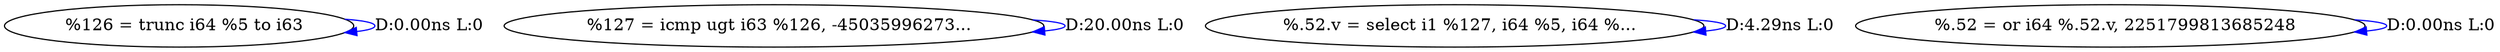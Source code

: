 digraph {
Node0x3496c00[label="  %126 = trunc i64 %5 to i63"];
Node0x3496c00 -> Node0x3496c00[label="D:0.00ns L:0",color=blue];
Node0x3496ce0[label="  %127 = icmp ugt i63 %126, -45035996273..."];
Node0x3496ce0 -> Node0x3496ce0[label="D:20.00ns L:0",color=blue];
Node0x3496dc0[label="  %.52.v = select i1 %127, i64 %5, i64 %..."];
Node0x3496dc0 -> Node0x3496dc0[label="D:4.29ns L:0",color=blue];
Node0x3496ea0[label="  %.52 = or i64 %.52.v, 2251799813685248"];
Node0x3496ea0 -> Node0x3496ea0[label="D:0.00ns L:0",color=blue];
}
